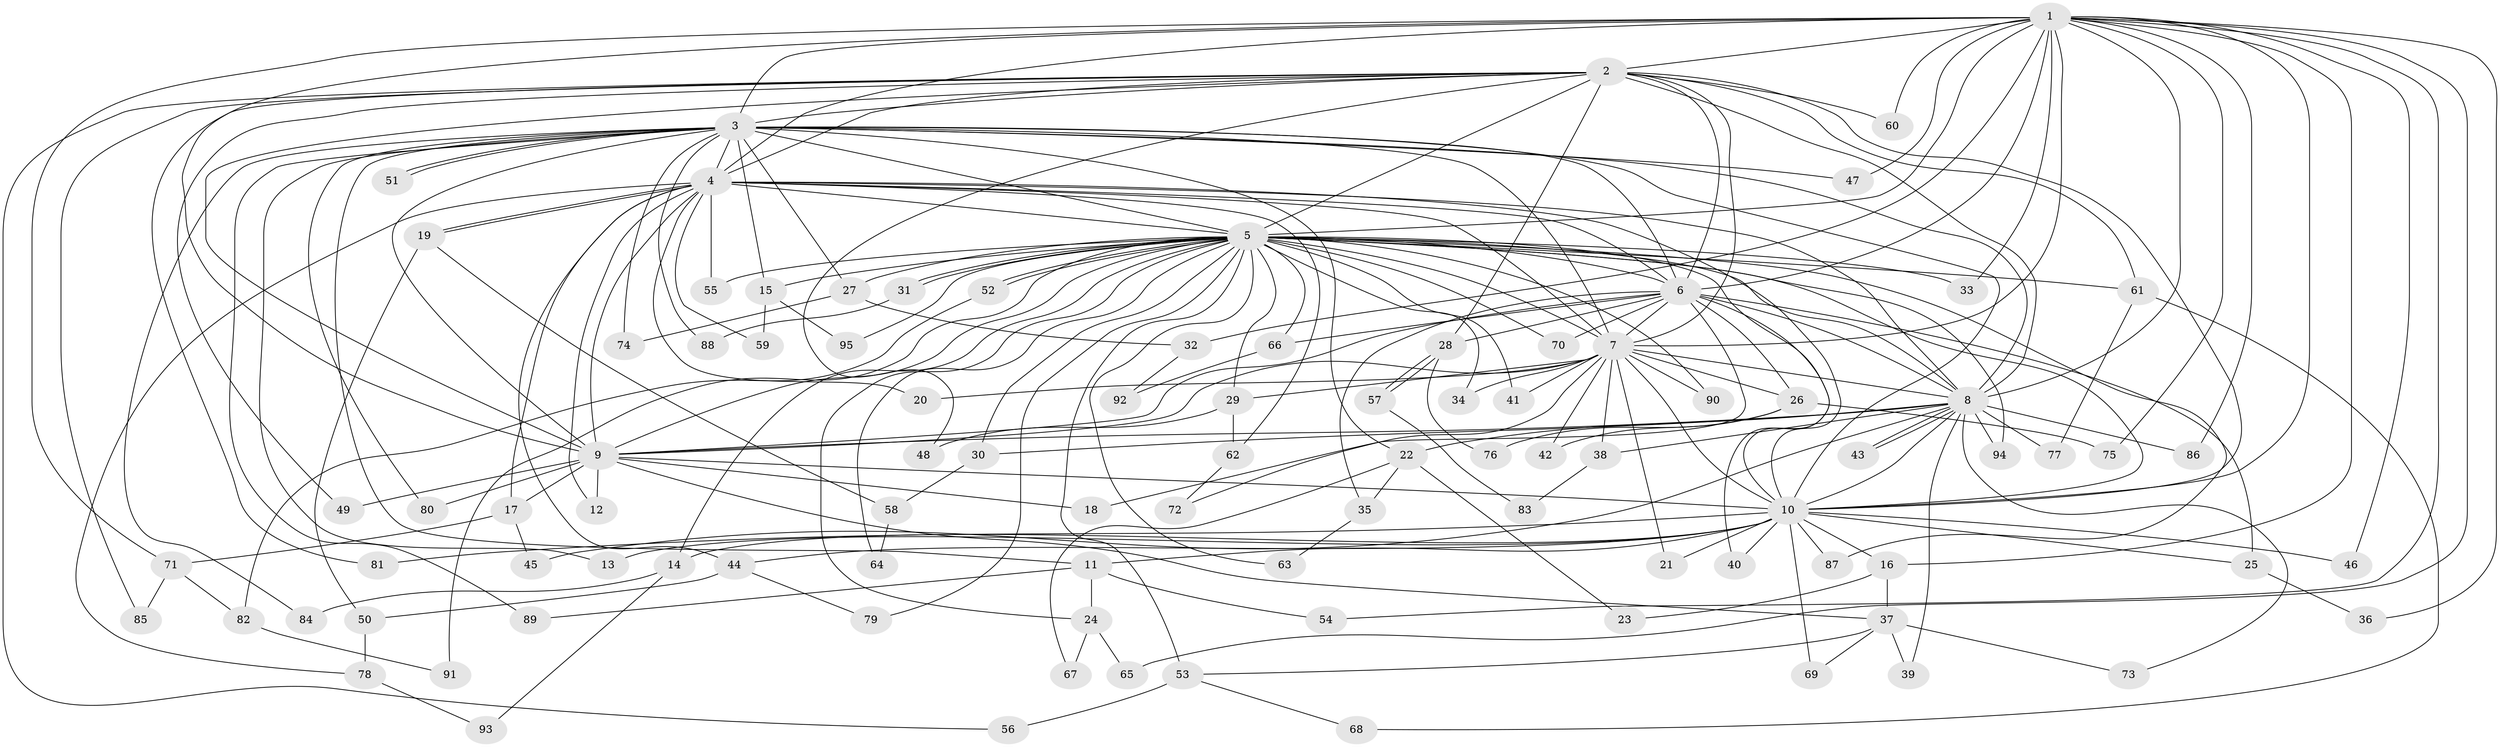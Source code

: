 // coarse degree distribution, {4: 0.2708333333333333, 5: 0.020833333333333332, 16: 0.041666666666666664, 2: 0.1875, 3: 0.25, 15: 0.0625, 18: 0.041666666666666664, 1: 0.041666666666666664, 14: 0.020833333333333332, 6: 0.020833333333333332, 11: 0.020833333333333332, 27: 0.020833333333333332}
// Generated by graph-tools (version 1.1) at 2025/36/03/04/25 23:36:25]
// undirected, 95 vertices, 215 edges
graph export_dot {
  node [color=gray90,style=filled];
  1;
  2;
  3;
  4;
  5;
  6;
  7;
  8;
  9;
  10;
  11;
  12;
  13;
  14;
  15;
  16;
  17;
  18;
  19;
  20;
  21;
  22;
  23;
  24;
  25;
  26;
  27;
  28;
  29;
  30;
  31;
  32;
  33;
  34;
  35;
  36;
  37;
  38;
  39;
  40;
  41;
  42;
  43;
  44;
  45;
  46;
  47;
  48;
  49;
  50;
  51;
  52;
  53;
  54;
  55;
  56;
  57;
  58;
  59;
  60;
  61;
  62;
  63;
  64;
  65;
  66;
  67;
  68;
  69;
  70;
  71;
  72;
  73;
  74;
  75;
  76;
  77;
  78;
  79;
  80;
  81;
  82;
  83;
  84;
  85;
  86;
  87;
  88;
  89;
  90;
  91;
  92;
  93;
  94;
  95;
  1 -- 2;
  1 -- 3;
  1 -- 4;
  1 -- 5;
  1 -- 6;
  1 -- 7;
  1 -- 8;
  1 -- 9;
  1 -- 10;
  1 -- 16;
  1 -- 32;
  1 -- 33;
  1 -- 36;
  1 -- 46;
  1 -- 47;
  1 -- 54;
  1 -- 60;
  1 -- 65;
  1 -- 71;
  1 -- 75;
  1 -- 86;
  2 -- 3;
  2 -- 4;
  2 -- 5;
  2 -- 6;
  2 -- 7;
  2 -- 8;
  2 -- 9;
  2 -- 10;
  2 -- 28;
  2 -- 48;
  2 -- 49;
  2 -- 56;
  2 -- 60;
  2 -- 61;
  2 -- 81;
  2 -- 85;
  3 -- 4;
  3 -- 5;
  3 -- 6;
  3 -- 7;
  3 -- 8;
  3 -- 9;
  3 -- 10;
  3 -- 11;
  3 -- 13;
  3 -- 15;
  3 -- 22;
  3 -- 27;
  3 -- 47;
  3 -- 51;
  3 -- 51;
  3 -- 74;
  3 -- 80;
  3 -- 84;
  3 -- 88;
  3 -- 89;
  4 -- 5;
  4 -- 6;
  4 -- 7;
  4 -- 8;
  4 -- 9;
  4 -- 10;
  4 -- 12;
  4 -- 17;
  4 -- 19;
  4 -- 19;
  4 -- 20;
  4 -- 44;
  4 -- 55;
  4 -- 59;
  4 -- 62;
  4 -- 78;
  5 -- 6;
  5 -- 7;
  5 -- 8;
  5 -- 9;
  5 -- 10;
  5 -- 14;
  5 -- 15;
  5 -- 24;
  5 -- 27;
  5 -- 29;
  5 -- 30;
  5 -- 31;
  5 -- 31;
  5 -- 33;
  5 -- 34;
  5 -- 40;
  5 -- 41;
  5 -- 52;
  5 -- 52;
  5 -- 53;
  5 -- 55;
  5 -- 61;
  5 -- 63;
  5 -- 64;
  5 -- 66;
  5 -- 70;
  5 -- 79;
  5 -- 87;
  5 -- 90;
  5 -- 91;
  5 -- 94;
  5 -- 95;
  6 -- 7;
  6 -- 8;
  6 -- 9;
  6 -- 10;
  6 -- 18;
  6 -- 25;
  6 -- 26;
  6 -- 28;
  6 -- 35;
  6 -- 66;
  6 -- 70;
  7 -- 8;
  7 -- 9;
  7 -- 10;
  7 -- 20;
  7 -- 21;
  7 -- 26;
  7 -- 29;
  7 -- 34;
  7 -- 38;
  7 -- 41;
  7 -- 42;
  7 -- 72;
  7 -- 90;
  8 -- 9;
  8 -- 10;
  8 -- 22;
  8 -- 30;
  8 -- 38;
  8 -- 39;
  8 -- 43;
  8 -- 43;
  8 -- 45;
  8 -- 73;
  8 -- 77;
  8 -- 86;
  8 -- 94;
  9 -- 10;
  9 -- 12;
  9 -- 17;
  9 -- 18;
  9 -- 37;
  9 -- 49;
  9 -- 80;
  10 -- 11;
  10 -- 13;
  10 -- 14;
  10 -- 16;
  10 -- 21;
  10 -- 25;
  10 -- 40;
  10 -- 44;
  10 -- 46;
  10 -- 69;
  10 -- 81;
  10 -- 87;
  11 -- 24;
  11 -- 54;
  11 -- 89;
  14 -- 84;
  14 -- 93;
  15 -- 59;
  15 -- 95;
  16 -- 23;
  16 -- 37;
  17 -- 45;
  17 -- 71;
  19 -- 50;
  19 -- 58;
  22 -- 23;
  22 -- 35;
  22 -- 67;
  24 -- 65;
  24 -- 67;
  25 -- 36;
  26 -- 42;
  26 -- 75;
  26 -- 76;
  27 -- 32;
  27 -- 74;
  28 -- 57;
  28 -- 57;
  28 -- 76;
  29 -- 48;
  29 -- 62;
  30 -- 58;
  31 -- 88;
  32 -- 92;
  35 -- 63;
  37 -- 39;
  37 -- 53;
  37 -- 69;
  37 -- 73;
  38 -- 83;
  44 -- 50;
  44 -- 79;
  50 -- 78;
  52 -- 82;
  53 -- 56;
  53 -- 68;
  57 -- 83;
  58 -- 64;
  61 -- 68;
  61 -- 77;
  62 -- 72;
  66 -- 92;
  71 -- 82;
  71 -- 85;
  78 -- 93;
  82 -- 91;
}
